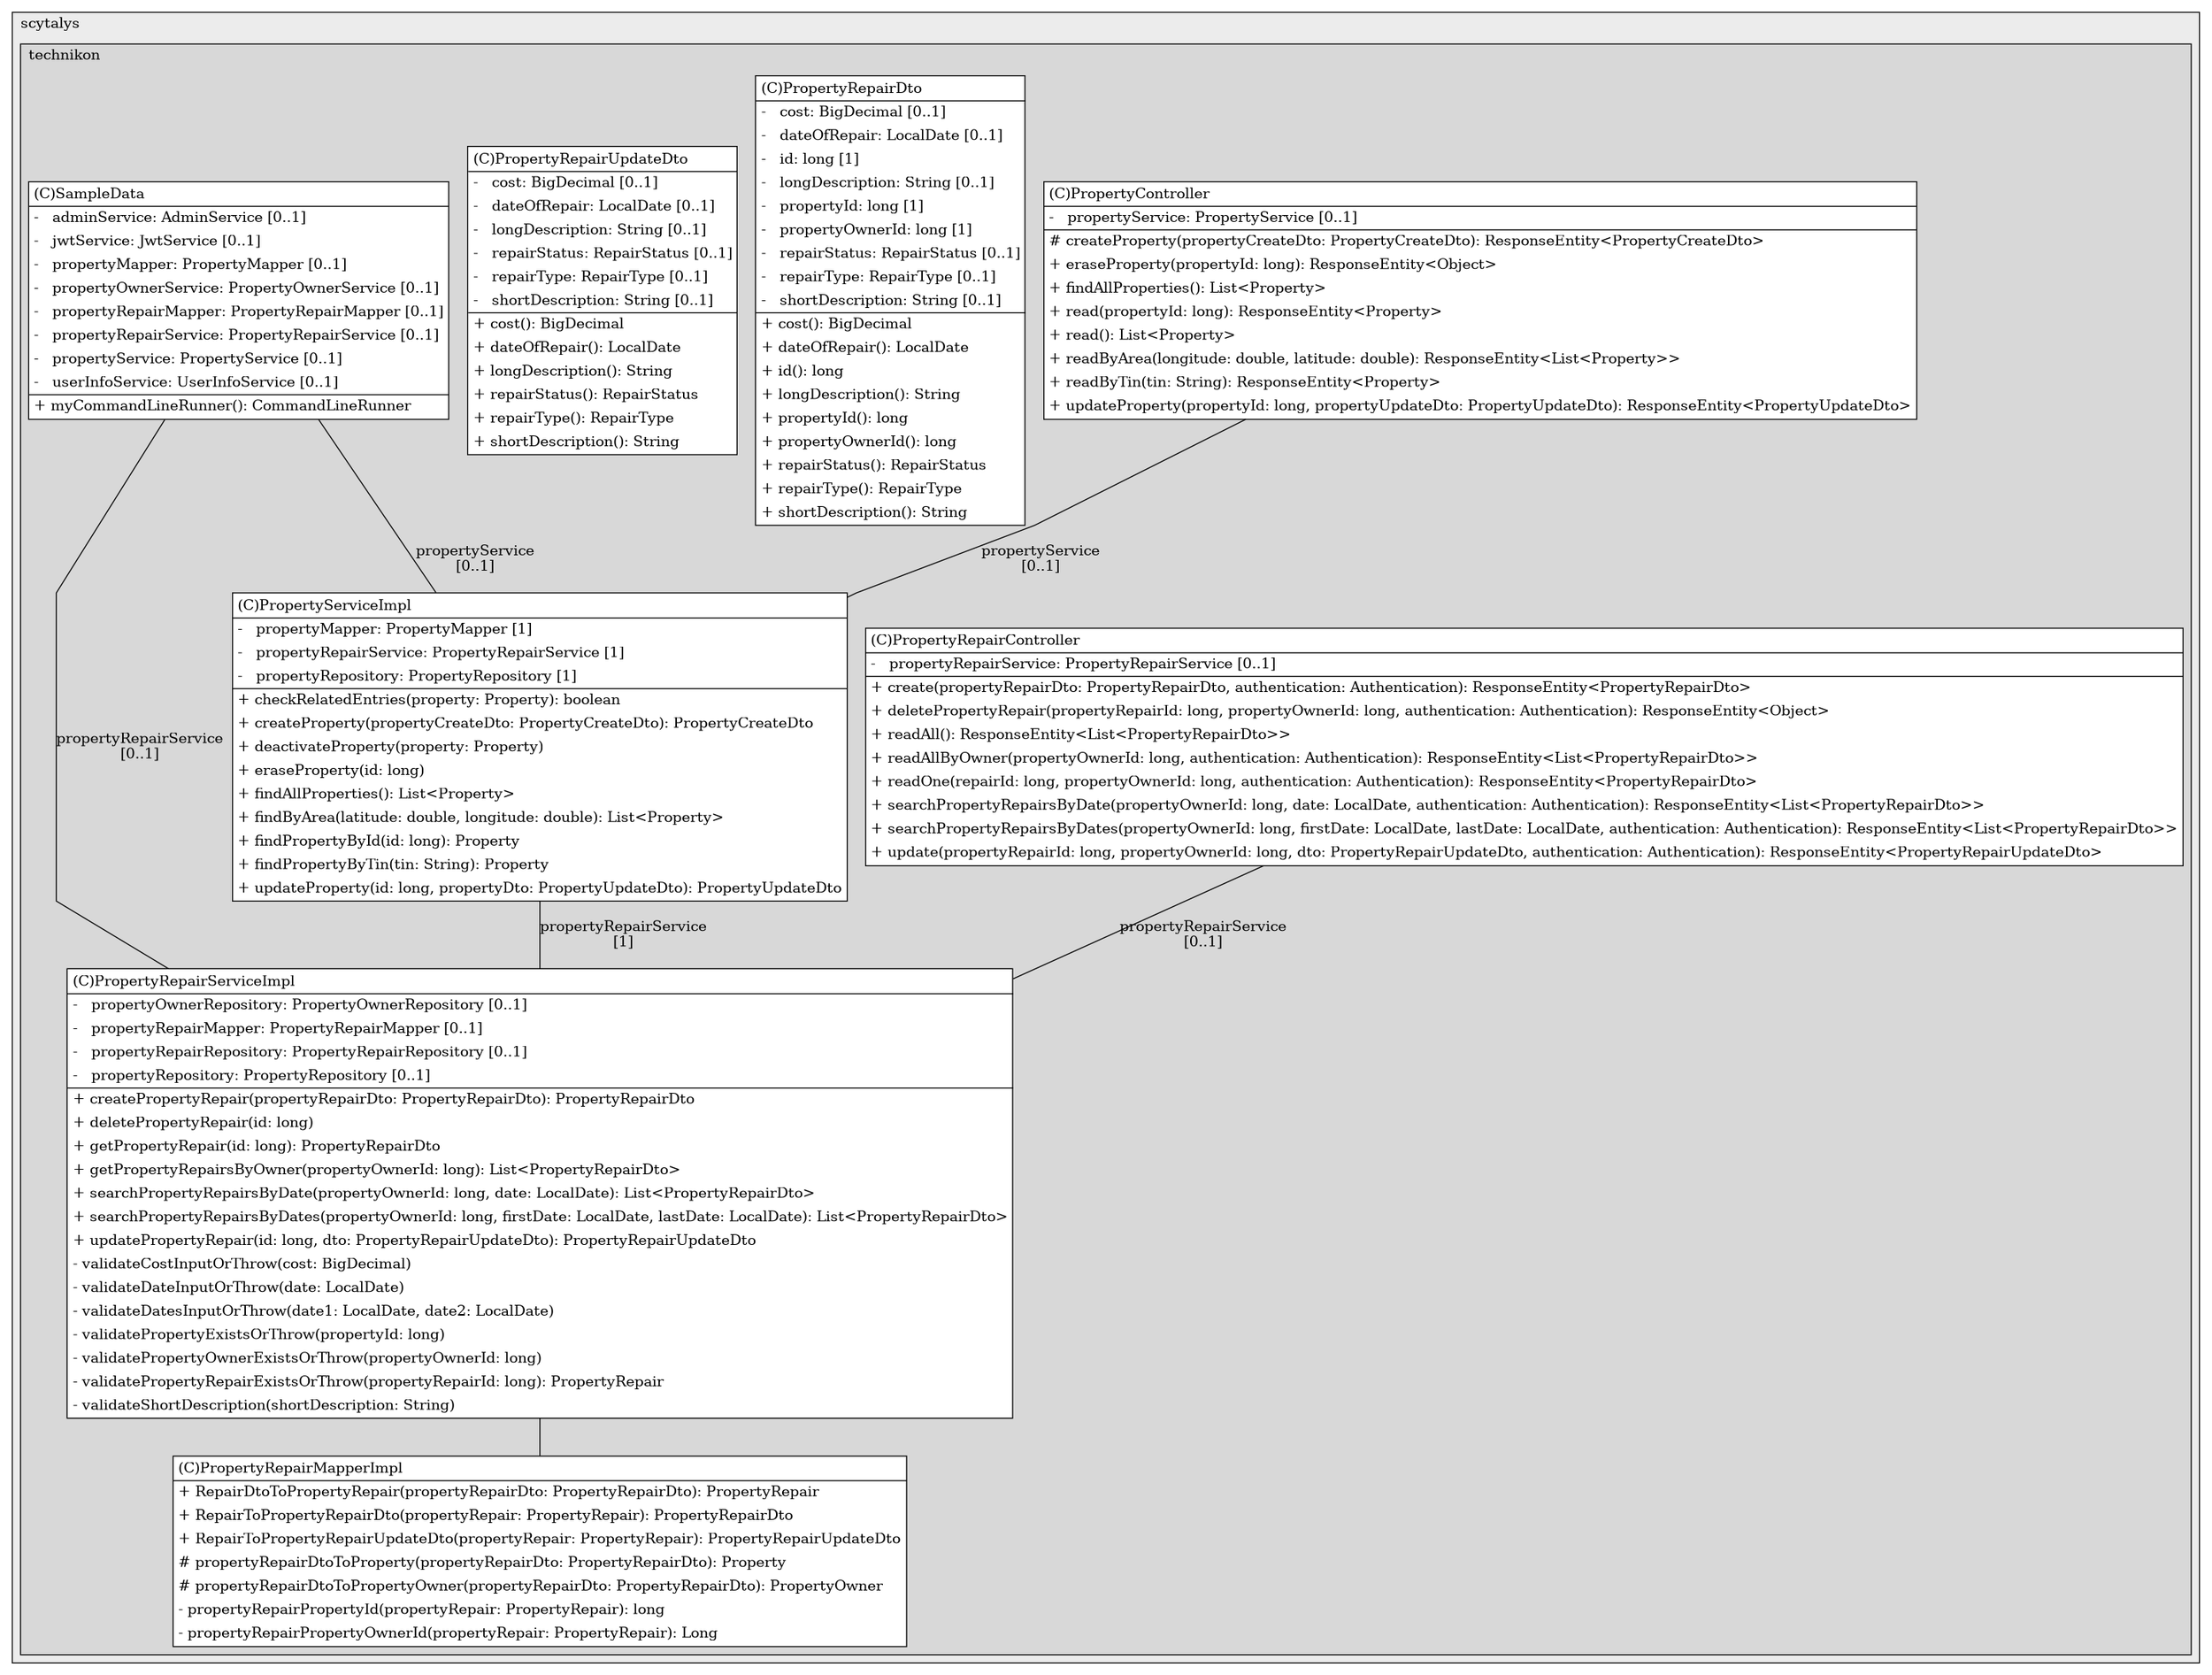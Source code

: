 @startuml

/' diagram meta data start
config=StructureConfiguration;
{
  "projectClassification": {
    "searchMode": "OpenProject", // OpenProject, AllProjects
    "includedProjects": "",
    "pathEndKeywords": "*.impl",
    "isClientPath": "",
    "isClientName": "",
    "isTestPath": "",
    "isTestName": "",
    "isMappingPath": "",
    "isMappingName": "",
    "isDataAccessPath": "",
    "isDataAccessName": "",
    "isDataStructurePath": "",
    "isDataStructureName": "",
    "isInterfaceStructuresPath": "",
    "isInterfaceStructuresName": "",
    "isEntryPointPath": "",
    "isEntryPointName": "",
    "treatFinalFieldsAsMandatory": false
  },
  "graphRestriction": {
    "classPackageExcludeFilter": "",
    "classPackageIncludeFilter": "",
    "classNameExcludeFilter": "",
    "classNameIncludeFilter": "",
    "methodNameExcludeFilter": "",
    "methodNameIncludeFilter": "",
    "removeByInheritance": "", // inheritance/annotation based filtering is done in a second step
    "removeByAnnotation": "",
    "removeByClassPackage": "", // cleanup the graph after inheritance/annotation based filtering is done
    "removeByClassName": "",
    "cutMappings": false,
    "cutEnum": true,
    "cutTests": true,
    "cutClient": true,
    "cutDataAccess": false,
    "cutInterfaceStructures": false,
    "cutDataStructures": false,
    "cutGetterAndSetter": true,
    "cutConstructors": true
  },
  "graphTraversal": {
    "forwardDepth": 6,
    "backwardDepth": 6,
    "classPackageExcludeFilter": "",
    "classPackageIncludeFilter": "",
    "classNameExcludeFilter": "",
    "classNameIncludeFilter": "",
    "methodNameExcludeFilter": "",
    "methodNameIncludeFilter": "",
    "hideMappings": false,
    "hideDataStructures": false,
    "hidePrivateMethods": true,
    "hideInterfaceCalls": true, // indirection: implementation -> interface (is hidden) -> implementation
    "onlyShowApplicationEntryPoints": false, // root node is included
    "useMethodCallsForStructureDiagram": "ForwardOnly" // ForwardOnly, BothDirections, No
  },
  "details": {
    "aggregation": "GroupByClass", // ByClass, GroupByClass, None
    "showClassGenericTypes": true,
    "showMethods": true,
    "showMethodParameterNames": true,
    "showMethodParameterTypes": true,
    "showMethodReturnType": true,
    "showPackageLevels": 2,
    "showDetailedClassStructure": true
  },
  "rootClass": "com.scytalys.technikon.service.impl.PropertyRepairServiceImpl",
  "extensionCallbackMethod": "" // qualified.class.name#methodName - signature: public static String method(String)
}
diagram meta data end '/



digraph g {
    rankdir="TB"
    splines=polyline
    

'nodes 
subgraph cluster_197470096 { 
   	label=scytalys
	labeljust=l
	fillcolor="#ececec"
	style=filled
   
   subgraph cluster_882458853 { 
   	label=technikon
	labeljust=l
	fillcolor="#d8d8d8"
	style=filled
   
   PropertyController931943586[
	label=<<TABLE BORDER="1" CELLBORDER="0" CELLPADDING="4" CELLSPACING="0">
<TR><TD ALIGN="LEFT" >(C)PropertyController</TD></TR>
<HR/>
<TR><TD ALIGN="LEFT" >-   propertyService: PropertyService [0..1]</TD></TR>
<HR/>
<TR><TD ALIGN="LEFT" ># createProperty(propertyCreateDto: PropertyCreateDto): ResponseEntity&lt;PropertyCreateDto&gt;</TD></TR>
<TR><TD ALIGN="LEFT" >+ eraseProperty(propertyId: long): ResponseEntity&lt;Object&gt;</TD></TR>
<TR><TD ALIGN="LEFT" >+ findAllProperties(): List&lt;Property&gt;</TD></TR>
<TR><TD ALIGN="LEFT" >+ read(propertyId: long): ResponseEntity&lt;Property&gt;</TD></TR>
<TR><TD ALIGN="LEFT" >+ read(): List&lt;Property&gt;</TD></TR>
<TR><TD ALIGN="LEFT" >+ readByArea(longitude: double, latitude: double): ResponseEntity&lt;List&lt;Property&gt;&gt;</TD></TR>
<TR><TD ALIGN="LEFT" >+ readByTin(tin: String): ResponseEntity&lt;Property&gt;</TD></TR>
<TR><TD ALIGN="LEFT" >+ updateProperty(propertyId: long, propertyUpdateDto: PropertyUpdateDto): ResponseEntity&lt;PropertyUpdateDto&gt;</TD></TR>
</TABLE>>
	style=filled
	margin=0
	shape=plaintext
	fillcolor="#FFFFFF"
];

PropertyRepairController931943586[
	label=<<TABLE BORDER="1" CELLBORDER="0" CELLPADDING="4" CELLSPACING="0">
<TR><TD ALIGN="LEFT" >(C)PropertyRepairController</TD></TR>
<HR/>
<TR><TD ALIGN="LEFT" >-   propertyRepairService: PropertyRepairService [0..1]</TD></TR>
<HR/>
<TR><TD ALIGN="LEFT" >+ create(propertyRepairDto: PropertyRepairDto, authentication: Authentication): ResponseEntity&lt;PropertyRepairDto&gt;</TD></TR>
<TR><TD ALIGN="LEFT" >+ deletePropertyRepair(propertyRepairId: long, propertyOwnerId: long, authentication: Authentication): ResponseEntity&lt;Object&gt;</TD></TR>
<TR><TD ALIGN="LEFT" >+ readAll(): ResponseEntity&lt;List&lt;PropertyRepairDto&gt;&gt;</TD></TR>
<TR><TD ALIGN="LEFT" >+ readAllByOwner(propertyOwnerId: long, authentication: Authentication): ResponseEntity&lt;List&lt;PropertyRepairDto&gt;&gt;</TD></TR>
<TR><TD ALIGN="LEFT" >+ readOne(repairId: long, propertyOwnerId: long, authentication: Authentication): ResponseEntity&lt;PropertyRepairDto&gt;</TD></TR>
<TR><TD ALIGN="LEFT" >+ searchPropertyRepairsByDate(propertyOwnerId: long, date: LocalDate, authentication: Authentication): ResponseEntity&lt;List&lt;PropertyRepairDto&gt;&gt;</TD></TR>
<TR><TD ALIGN="LEFT" >+ searchPropertyRepairsByDates(propertyOwnerId: long, firstDate: LocalDate, lastDate: LocalDate, authentication: Authentication): ResponseEntity&lt;List&lt;PropertyRepairDto&gt;&gt;</TD></TR>
<TR><TD ALIGN="LEFT" >+ update(propertyRepairId: long, propertyOwnerId: long, dto: PropertyRepairUpdateDto, authentication: Authentication): ResponseEntity&lt;PropertyRepairUpdateDto&gt;</TD></TR>
</TABLE>>
	style=filled
	margin=0
	shape=plaintext
	fillcolor="#FFFFFF"
];

PropertyRepairDto26060674[
	label=<<TABLE BORDER="1" CELLBORDER="0" CELLPADDING="4" CELLSPACING="0">
<TR><TD ALIGN="LEFT" >(C)PropertyRepairDto</TD></TR>
<HR/>
<TR><TD ALIGN="LEFT" >-   cost: BigDecimal [0..1]</TD></TR>
<TR><TD ALIGN="LEFT" >-   dateOfRepair: LocalDate [0..1]</TD></TR>
<TR><TD ALIGN="LEFT" >-   id: long [1]</TD></TR>
<TR><TD ALIGN="LEFT" >-   longDescription: String [0..1]</TD></TR>
<TR><TD ALIGN="LEFT" >-   propertyId: long [1]</TD></TR>
<TR><TD ALIGN="LEFT" >-   propertyOwnerId: long [1]</TD></TR>
<TR><TD ALIGN="LEFT" >-   repairStatus: RepairStatus [0..1]</TD></TR>
<TR><TD ALIGN="LEFT" >-   repairType: RepairType [0..1]</TD></TR>
<TR><TD ALIGN="LEFT" >-   shortDescription: String [0..1]</TD></TR>
<HR/>
<TR><TD ALIGN="LEFT" >+ cost(): BigDecimal</TD></TR>
<TR><TD ALIGN="LEFT" >+ dateOfRepair(): LocalDate</TD></TR>
<TR><TD ALIGN="LEFT" >+ id(): long</TD></TR>
<TR><TD ALIGN="LEFT" >+ longDescription(): String</TD></TR>
<TR><TD ALIGN="LEFT" >+ propertyId(): long</TD></TR>
<TR><TD ALIGN="LEFT" >+ propertyOwnerId(): long</TD></TR>
<TR><TD ALIGN="LEFT" >+ repairStatus(): RepairStatus</TD></TR>
<TR><TD ALIGN="LEFT" >+ repairType(): RepairType</TD></TR>
<TR><TD ALIGN="LEFT" >+ shortDescription(): String</TD></TR>
</TABLE>>
	style=filled
	margin=0
	shape=plaintext
	fillcolor="#FFFFFF"
];

PropertyRepairMapperImpl219619911[
	label=<<TABLE BORDER="1" CELLBORDER="0" CELLPADDING="4" CELLSPACING="0">
<TR><TD ALIGN="LEFT" >(C)PropertyRepairMapperImpl</TD></TR>
<HR/>
<TR><TD ALIGN="LEFT" >+ RepairDtoToPropertyRepair(propertyRepairDto: PropertyRepairDto): PropertyRepair</TD></TR>
<TR><TD ALIGN="LEFT" >+ RepairToPropertyRepairDto(propertyRepair: PropertyRepair): PropertyRepairDto</TD></TR>
<TR><TD ALIGN="LEFT" >+ RepairToPropertyRepairUpdateDto(propertyRepair: PropertyRepair): PropertyRepairUpdateDto</TD></TR>
<TR><TD ALIGN="LEFT" ># propertyRepairDtoToProperty(propertyRepairDto: PropertyRepairDto): Property</TD></TR>
<TR><TD ALIGN="LEFT" ># propertyRepairDtoToPropertyOwner(propertyRepairDto: PropertyRepairDto): PropertyOwner</TD></TR>
<TR><TD ALIGN="LEFT" >- propertyRepairPropertyId(propertyRepair: PropertyRepair): long</TD></TR>
<TR><TD ALIGN="LEFT" >- propertyRepairPropertyOwnerId(propertyRepair: PropertyRepair): Long</TD></TR>
</TABLE>>
	style=filled
	margin=0
	shape=plaintext
	fillcolor="#FFFFFF"
];

PropertyRepairServiceImpl124484289[
	label=<<TABLE BORDER="1" CELLBORDER="0" CELLPADDING="4" CELLSPACING="0">
<TR><TD ALIGN="LEFT" >(C)PropertyRepairServiceImpl</TD></TR>
<HR/>
<TR><TD ALIGN="LEFT" >-   propertyOwnerRepository: PropertyOwnerRepository [0..1]</TD></TR>
<TR><TD ALIGN="LEFT" >-   propertyRepairMapper: PropertyRepairMapper [0..1]</TD></TR>
<TR><TD ALIGN="LEFT" >-   propertyRepairRepository: PropertyRepairRepository [0..1]</TD></TR>
<TR><TD ALIGN="LEFT" >-   propertyRepository: PropertyRepository [0..1]</TD></TR>
<HR/>
<TR><TD ALIGN="LEFT" >+ createPropertyRepair(propertyRepairDto: PropertyRepairDto): PropertyRepairDto</TD></TR>
<TR><TD ALIGN="LEFT" >+ deletePropertyRepair(id: long)</TD></TR>
<TR><TD ALIGN="LEFT" >+ getPropertyRepair(id: long): PropertyRepairDto</TD></TR>
<TR><TD ALIGN="LEFT" >+ getPropertyRepairsByOwner(propertyOwnerId: long): List&lt;PropertyRepairDto&gt;</TD></TR>
<TR><TD ALIGN="LEFT" >+ searchPropertyRepairsByDate(propertyOwnerId: long, date: LocalDate): List&lt;PropertyRepairDto&gt;</TD></TR>
<TR><TD ALIGN="LEFT" >+ searchPropertyRepairsByDates(propertyOwnerId: long, firstDate: LocalDate, lastDate: LocalDate): List&lt;PropertyRepairDto&gt;</TD></TR>
<TR><TD ALIGN="LEFT" >+ updatePropertyRepair(id: long, dto: PropertyRepairUpdateDto): PropertyRepairUpdateDto</TD></TR>
<TR><TD ALIGN="LEFT" >- validateCostInputOrThrow(cost: BigDecimal)</TD></TR>
<TR><TD ALIGN="LEFT" >- validateDateInputOrThrow(date: LocalDate)</TD></TR>
<TR><TD ALIGN="LEFT" >- validateDatesInputOrThrow(date1: LocalDate, date2: LocalDate)</TD></TR>
<TR><TD ALIGN="LEFT" >- validatePropertyExistsOrThrow(propertyId: long)</TD></TR>
<TR><TD ALIGN="LEFT" >- validatePropertyOwnerExistsOrThrow(propertyOwnerId: long)</TD></TR>
<TR><TD ALIGN="LEFT" >- validatePropertyRepairExistsOrThrow(propertyRepairId: long): PropertyRepair</TD></TR>
<TR><TD ALIGN="LEFT" >- validateShortDescription(shortDescription: String)</TD></TR>
</TABLE>>
	style=filled
	margin=0
	shape=plaintext
	fillcolor="#FFFFFF"
];

PropertyRepairUpdateDto26060674[
	label=<<TABLE BORDER="1" CELLBORDER="0" CELLPADDING="4" CELLSPACING="0">
<TR><TD ALIGN="LEFT" >(C)PropertyRepairUpdateDto</TD></TR>
<HR/>
<TR><TD ALIGN="LEFT" >-   cost: BigDecimal [0..1]</TD></TR>
<TR><TD ALIGN="LEFT" >-   dateOfRepair: LocalDate [0..1]</TD></TR>
<TR><TD ALIGN="LEFT" >-   longDescription: String [0..1]</TD></TR>
<TR><TD ALIGN="LEFT" >-   repairStatus: RepairStatus [0..1]</TD></TR>
<TR><TD ALIGN="LEFT" >-   repairType: RepairType [0..1]</TD></TR>
<TR><TD ALIGN="LEFT" >-   shortDescription: String [0..1]</TD></TR>
<HR/>
<TR><TD ALIGN="LEFT" >+ cost(): BigDecimal</TD></TR>
<TR><TD ALIGN="LEFT" >+ dateOfRepair(): LocalDate</TD></TR>
<TR><TD ALIGN="LEFT" >+ longDescription(): String</TD></TR>
<TR><TD ALIGN="LEFT" >+ repairStatus(): RepairStatus</TD></TR>
<TR><TD ALIGN="LEFT" >+ repairType(): RepairType</TD></TR>
<TR><TD ALIGN="LEFT" >+ shortDescription(): String</TD></TR>
</TABLE>>
	style=filled
	margin=0
	shape=plaintext
	fillcolor="#FFFFFF"
];

PropertyServiceImpl124484289[
	label=<<TABLE BORDER="1" CELLBORDER="0" CELLPADDING="4" CELLSPACING="0">
<TR><TD ALIGN="LEFT" >(C)PropertyServiceImpl</TD></TR>
<HR/>
<TR><TD ALIGN="LEFT" >-   propertyMapper: PropertyMapper [1]</TD></TR>
<TR><TD ALIGN="LEFT" >-   propertyRepairService: PropertyRepairService [1]</TD></TR>
<TR><TD ALIGN="LEFT" >-   propertyRepository: PropertyRepository [1]</TD></TR>
<HR/>
<TR><TD ALIGN="LEFT" >+ checkRelatedEntries(property: Property): boolean</TD></TR>
<TR><TD ALIGN="LEFT" >+ createProperty(propertyCreateDto: PropertyCreateDto): PropertyCreateDto</TD></TR>
<TR><TD ALIGN="LEFT" >+ deactivateProperty(property: Property)</TD></TR>
<TR><TD ALIGN="LEFT" >+ eraseProperty(id: long)</TD></TR>
<TR><TD ALIGN="LEFT" >+ findAllProperties(): List&lt;Property&gt;</TD></TR>
<TR><TD ALIGN="LEFT" >+ findByArea(latitude: double, longitude: double): List&lt;Property&gt;</TD></TR>
<TR><TD ALIGN="LEFT" >+ findPropertyById(id: long): Property</TD></TR>
<TR><TD ALIGN="LEFT" >+ findPropertyByTin(tin: String): Property</TD></TR>
<TR><TD ALIGN="LEFT" >+ updateProperty(id: long, propertyDto: PropertyUpdateDto): PropertyUpdateDto</TD></TR>
</TABLE>>
	style=filled
	margin=0
	shape=plaintext
	fillcolor="#FFFFFF"
];

SampleData2033362088[
	label=<<TABLE BORDER="1" CELLBORDER="0" CELLPADDING="4" CELLSPACING="0">
<TR><TD ALIGN="LEFT" >(C)SampleData</TD></TR>
<HR/>
<TR><TD ALIGN="LEFT" >-   adminService: AdminService [0..1]</TD></TR>
<TR><TD ALIGN="LEFT" >-   jwtService: JwtService [0..1]</TD></TR>
<TR><TD ALIGN="LEFT" >-   propertyMapper: PropertyMapper [0..1]</TD></TR>
<TR><TD ALIGN="LEFT" >-   propertyOwnerService: PropertyOwnerService [0..1]</TD></TR>
<TR><TD ALIGN="LEFT" >-   propertyRepairMapper: PropertyRepairMapper [0..1]</TD></TR>
<TR><TD ALIGN="LEFT" >-   propertyRepairService: PropertyRepairService [0..1]</TD></TR>
<TR><TD ALIGN="LEFT" >-   propertyService: PropertyService [0..1]</TD></TR>
<TR><TD ALIGN="LEFT" >-   userInfoService: UserInfoService [0..1]</TD></TR>
<HR/>
<TR><TD ALIGN="LEFT" >+ myCommandLineRunner(): CommandLineRunner</TD></TR>
</TABLE>>
	style=filled
	margin=0
	shape=plaintext
	fillcolor="#FFFFFF"
];
} 
} 

'edges    
PropertyController931943586 -> PropertyServiceImpl124484289[label="propertyService
[0..1]", arrowhead=none];
PropertyRepairController931943586 -> PropertyRepairServiceImpl124484289[label="propertyRepairService
[0..1]", arrowhead=none];
PropertyRepairServiceImpl124484289 -> PropertyRepairMapperImpl219619911[arrowhead=none];
PropertyServiceImpl124484289 -> PropertyRepairServiceImpl124484289[label="propertyRepairService
[1]", arrowhead=none];
SampleData2033362088 -> PropertyRepairServiceImpl124484289[label="propertyRepairService
[0..1]", arrowhead=none];
SampleData2033362088 -> PropertyServiceImpl124484289[label="propertyService
[0..1]", arrowhead=none];
    
}
@enduml